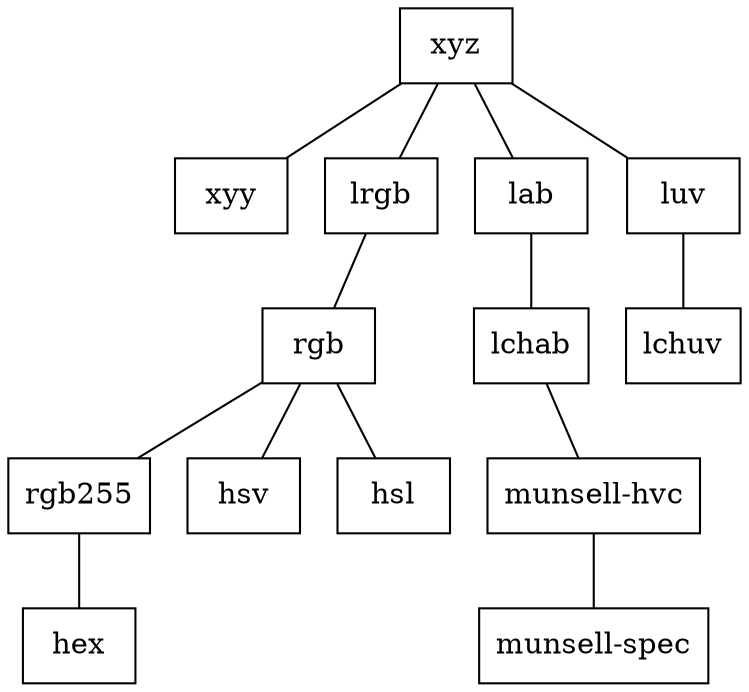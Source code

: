 graph g {
  node [shape = "box"]
  "xyz" -- "xyy"
  "xyz" -- "lrgb"
  "lrgb" -- "rgb"
  "rgb" -- "rgb255"
  "rgb255" -- "hex"
  
  "xyz" -- "lab"
  "lab" -- "lchab"
  "xyz" -- "luv"
  "luv" -- "lchuv"
  "rgb" -- "hsv"
  "rgb" -- "hsl"

  "lchab" -- "munsell-hvc"
  "munsell-hvc" -- "munsell-spec"
}
